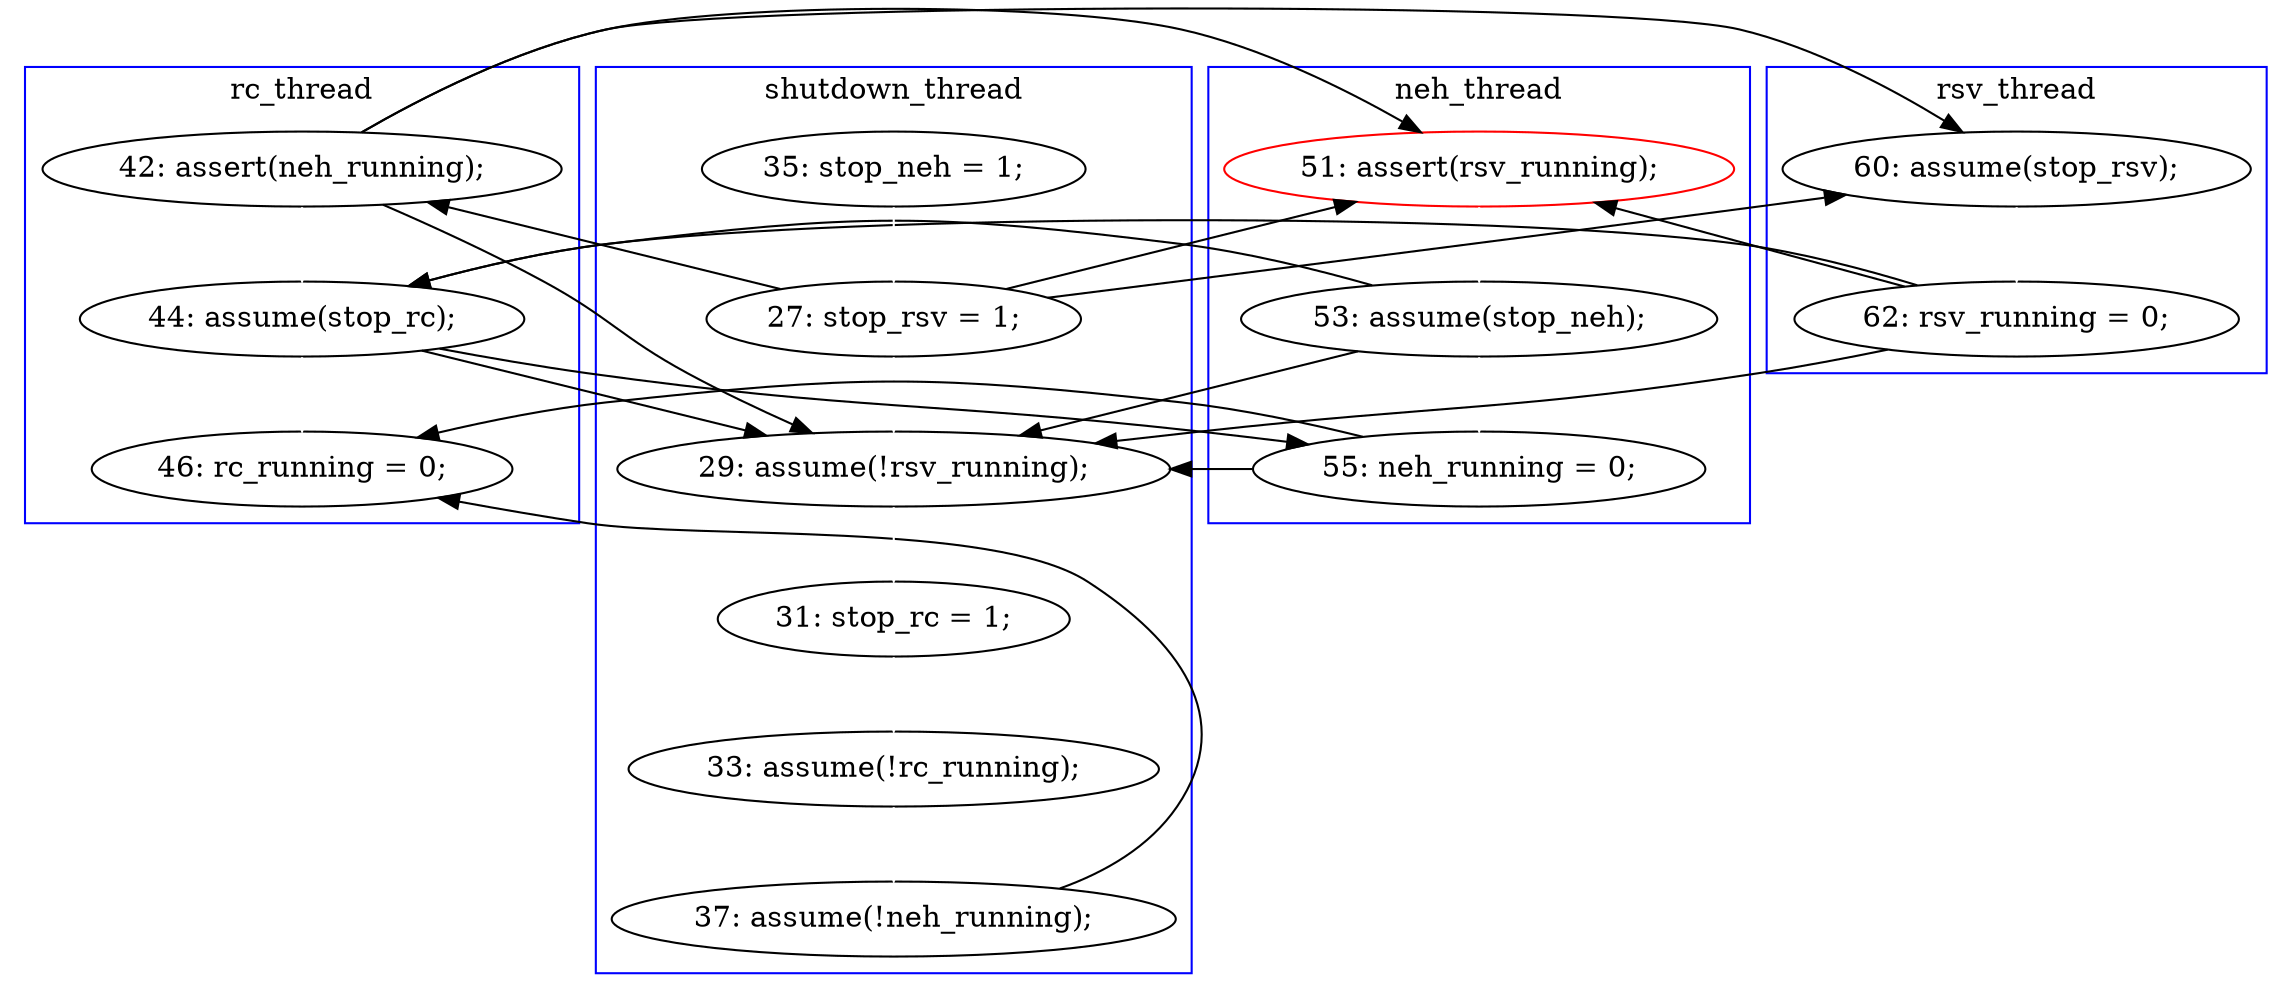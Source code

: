 digraph Counterexample {
	18 -> 21 [color = black, style = solid, constraint = false]
	13 -> 19 [color = black, style = solid, constraint = false]
	22 -> 26 [color = white, style = solid]
	18 -> 25 [color = white, style = solid]
	20 -> 21 [color = black, style = solid, constraint = false]
	26 -> 37 [color = black, style = solid, constraint = false]
	25 -> 26 [color = black, style = solid, constraint = false]
	30 -> 37 [color = black, style = solid, constraint = false]
	13 -> 21 [color = black, style = solid, constraint = false]
	19 -> 20 [color = white, style = solid]
	20 -> 27 [color = black, style = solid, constraint = false]
	28 -> 29 [color = white, style = solid]
	13 -> 27 [color = white, style = solid]
	25 -> 37 [color = white, style = solid]
	25 -> 27 [color = black, style = solid, constraint = false]
	29 -> 30 [color = white, style = solid]
	21 -> 22 [color = white, style = solid]
	13 -> 18 [color = black, style = solid, constraint = false]
	20 -> 25 [color = black, style = solid, constraint = false]
	26 -> 27 [color = black, style = solid, constraint = false]
	22 -> 25 [color = black, style = solid, constraint = false]
	18 -> 19 [color = black, style = solid, constraint = false]
	18 -> 27 [color = black, style = solid, constraint = false]
	27 -> 28 [color = white, style = solid]
	22 -> 27 [color = black, style = solid, constraint = false]
	12 -> 13 [color = white, style = solid]
	subgraph cluster4 {
		label = rsv_thread
		color = blue
		19  [label = "60: assume(stop_rsv);"]
		20  [label = "62: rsv_running = 0;"]
	}
	subgraph cluster1 {
		label = shutdown_thread
		color = blue
		13  [label = "27: stop_rsv = 1;"]
		12  [label = "35: stop_neh = 1;"]
		28  [label = "31: stop_rc = 1;"]
		29  [label = "33: assume(!rc_running);"]
		27  [label = "29: assume(!rsv_running);"]
		30  [label = "37: assume(!neh_running);"]
	}
	subgraph cluster2 {
		label = rc_thread
		color = blue
		37  [label = "46: rc_running = 0;"]
		18  [label = "42: assert(neh_running);"]
		25  [label = "44: assume(stop_rc);"]
	}
	subgraph cluster3 {
		label = neh_thread
		color = blue
		22  [label = "53: assume(stop_neh);"]
		21  [label = "51: assert(rsv_running);", color = red]
		26  [label = "55: neh_running = 0;"]
	}
}